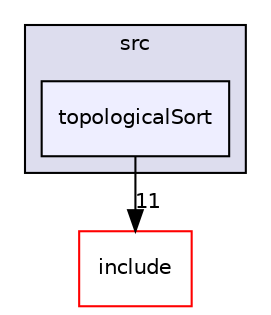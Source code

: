 digraph "topologicalSort" {
  compound=true
  node [ fontsize="10", fontname="Helvetica"];
  edge [ labelfontsize="10", labelfontname="Helvetica"];
  subgraph clusterdir_68267d1309a1af8e8297ef4c3efbcdba {
    graph [ bgcolor="#ddddee", pencolor="black", label="src" fontname="Helvetica", fontsize="10", URL="dir_68267d1309a1af8e8297ef4c3efbcdba.html"]
  dir_5c67d0281cfb9e58839b902b44f843be [shape=box, label="topologicalSort", style="filled", fillcolor="#eeeeff", pencolor="black", URL="dir_5c67d0281cfb9e58839b902b44f843be.html"];
  }
  dir_d44c64559bbebec7f509842c48db8b23 [shape=box label="include" fillcolor="white" style="filled" color="red" URL="dir_d44c64559bbebec7f509842c48db8b23.html"];
  dir_5c67d0281cfb9e58839b902b44f843be->dir_d44c64559bbebec7f509842c48db8b23 [headlabel="11", labeldistance=1.5 headhref="dir_000074_000003.html"];
}
